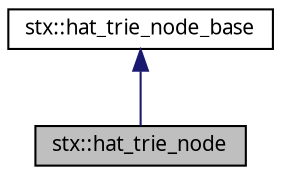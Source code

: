 digraph G
{
  edge [fontname="FreeSans.ttf",fontsize="10",labelfontname="FreeSans.ttf",labelfontsize="10"];
  node [fontname="FreeSans.ttf",fontsize="10",shape=record];
  Node1 [label="stx::hat_trie_node",height=0.2,width=0.4,color="black", fillcolor="grey75", style="filled" fontcolor="black"];
  Node2 -> Node1 [dir=back,color="midnightblue",fontsize="10",style="solid",fontname="FreeSans.ttf"];
  Node2 [label="stx::hat_trie_node_base",height=0.2,width=0.4,color="black", fillcolor="white", style="filled",URL="$classstx_1_1hat__trie__node__base.html"];
}
